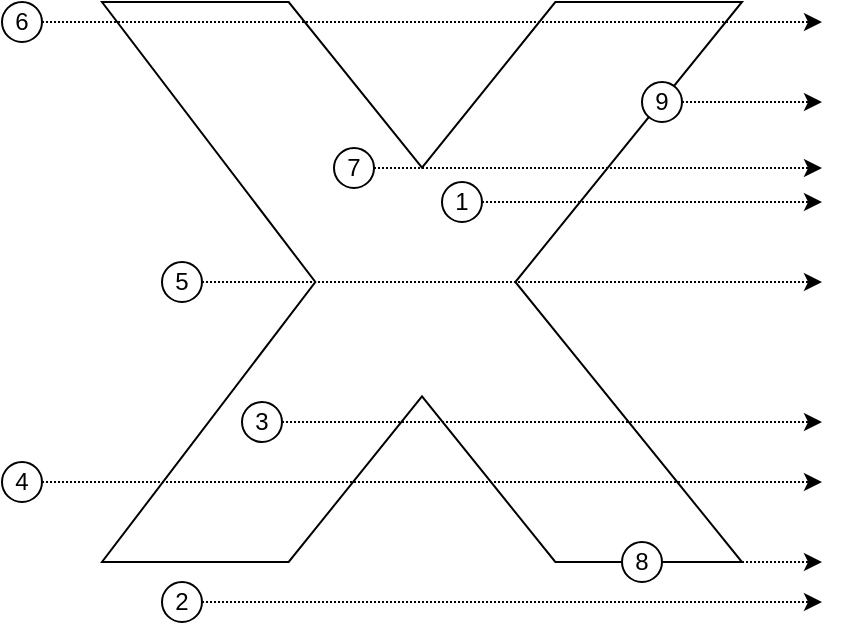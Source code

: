 <mxfile version="14.6.6" type="device"><diagram id="ZXlf2o_UO-Lmz5sQ7jgY" name="Page-1"><mxGraphModel dx="687" dy="370" grid="1" gridSize="10" guides="1" tooltips="1" connect="1" arrows="1" fold="1" page="1" pageScale="1" pageWidth="1169" pageHeight="550" math="0" shadow="0"><root><mxCell id="0"/><mxCell id="1" parent="0"/><mxCell id="X6YSAp5f98XoS1UOEeHZ-3" value="" style="verticalLabelPosition=bottom;verticalAlign=top;html=1;shape=mxgraph.basic.x" vertex="1" parent="1"><mxGeometry x="440" y="120" width="320" height="280" as="geometry"/></mxCell><mxCell id="X6YSAp5f98XoS1UOEeHZ-4" value="" style="endArrow=classic;html=1;exitX=1;exitY=0.5;exitDx=0;exitDy=0;dashed=1;dashPattern=1 1;" edge="1" parent="1" source="X6YSAp5f98XoS1UOEeHZ-5"><mxGeometry width="50" height="50" relative="1" as="geometry"><mxPoint x="410" y="360" as="sourcePoint"/><mxPoint x="800" y="360" as="targetPoint"/></mxGeometry></mxCell><mxCell id="X6YSAp5f98XoS1UOEeHZ-5" value="4" style="ellipse;whiteSpace=wrap;html=1;" vertex="1" parent="1"><mxGeometry x="390" y="350" width="20" height="20" as="geometry"/></mxCell><mxCell id="X6YSAp5f98XoS1UOEeHZ-6" value="" style="endArrow=classic;html=1;exitX=1;exitY=0.5;exitDx=0;exitDy=0;dashed=1;dashPattern=1 1;" edge="1" parent="1" source="X6YSAp5f98XoS1UOEeHZ-7"><mxGeometry width="50" height="50" relative="1" as="geometry"><mxPoint x="430" y="320" as="sourcePoint"/><mxPoint x="800" y="330" as="targetPoint"/></mxGeometry></mxCell><mxCell id="X6YSAp5f98XoS1UOEeHZ-7" value="3" style="ellipse;whiteSpace=wrap;html=1;" vertex="1" parent="1"><mxGeometry x="510" y="320" width="20" height="20" as="geometry"/></mxCell><mxCell id="X6YSAp5f98XoS1UOEeHZ-9" value="" style="endArrow=classic;html=1;exitX=1;exitY=0.5;exitDx=0;exitDy=0;dashed=1;dashPattern=1 1;" edge="1" parent="1" source="X6YSAp5f98XoS1UOEeHZ-10"><mxGeometry width="50" height="50" relative="1" as="geometry"><mxPoint x="490" y="420" as="sourcePoint"/><mxPoint x="800" y="420" as="targetPoint"/></mxGeometry></mxCell><mxCell id="X6YSAp5f98XoS1UOEeHZ-10" value="2" style="ellipse;whiteSpace=wrap;html=1;" vertex="1" parent="1"><mxGeometry x="470" y="410" width="20" height="20" as="geometry"/></mxCell><mxCell id="X6YSAp5f98XoS1UOEeHZ-11" value="" style="endArrow=classic;html=1;exitX=1;exitY=0.5;exitDx=0;exitDy=0;dashed=1;dashPattern=1 1;" edge="1" parent="1" source="X6YSAp5f98XoS1UOEeHZ-12"><mxGeometry width="50" height="50" relative="1" as="geometry"><mxPoint x="490" y="260" as="sourcePoint"/><mxPoint x="800" y="260" as="targetPoint"/></mxGeometry></mxCell><mxCell id="X6YSAp5f98XoS1UOEeHZ-12" value="5" style="ellipse;whiteSpace=wrap;html=1;" vertex="1" parent="1"><mxGeometry x="470" y="250" width="20" height="20" as="geometry"/></mxCell><mxCell id="X6YSAp5f98XoS1UOEeHZ-13" value="" style="endArrow=classic;html=1;exitX=1;exitY=0.5;exitDx=0;exitDy=0;dashed=1;dashPattern=1 1;" edge="1" parent="1" source="X6YSAp5f98XoS1UOEeHZ-14"><mxGeometry width="50" height="50" relative="1" as="geometry"><mxPoint x="390" y="120" as="sourcePoint"/><mxPoint x="800" y="400" as="targetPoint"/></mxGeometry></mxCell><mxCell id="X6YSAp5f98XoS1UOEeHZ-14" value="8" style="ellipse;whiteSpace=wrap;html=1;" vertex="1" parent="1"><mxGeometry x="700" y="390" width="20" height="20" as="geometry"/></mxCell><mxCell id="X6YSAp5f98XoS1UOEeHZ-15" value="" style="endArrow=classic;html=1;exitX=1;exitY=0.5;exitDx=0;exitDy=0;dashed=1;dashPattern=1 1;" edge="1" parent="1" source="X6YSAp5f98XoS1UOEeHZ-16"><mxGeometry width="50" height="50" relative="1" as="geometry"><mxPoint x="630" y="220" as="sourcePoint"/><mxPoint x="800" y="220" as="targetPoint"/></mxGeometry></mxCell><mxCell id="X6YSAp5f98XoS1UOEeHZ-16" value="1" style="ellipse;whiteSpace=wrap;html=1;" vertex="1" parent="1"><mxGeometry x="610" y="210" width="20" height="20" as="geometry"/></mxCell><mxCell id="X6YSAp5f98XoS1UOEeHZ-17" value="" style="endArrow=classic;html=1;exitX=1;exitY=0.5;exitDx=0;exitDy=0;dashed=1;dashPattern=1 1;" edge="1" parent="1" source="X6YSAp5f98XoS1UOEeHZ-18"><mxGeometry width="50" height="50" relative="1" as="geometry"><mxPoint x="576" y="206" as="sourcePoint"/><mxPoint x="800" y="203" as="targetPoint"/></mxGeometry></mxCell><mxCell id="X6YSAp5f98XoS1UOEeHZ-18" value="7" style="ellipse;whiteSpace=wrap;html=1;" vertex="1" parent="1"><mxGeometry x="556" y="193" width="20" height="20" as="geometry"/></mxCell><mxCell id="X6YSAp5f98XoS1UOEeHZ-19" value="" style="endArrow=classic;html=1;exitX=1;exitY=0.5;exitDx=0;exitDy=0;dashed=1;dashPattern=1 1;" edge="1" parent="1" source="X6YSAp5f98XoS1UOEeHZ-20"><mxGeometry width="50" height="50" relative="1" as="geometry"><mxPoint x="400" y="130" as="sourcePoint"/><mxPoint x="800" y="130" as="targetPoint"/></mxGeometry></mxCell><mxCell id="X6YSAp5f98XoS1UOEeHZ-20" value="6" style="ellipse;whiteSpace=wrap;html=1;" vertex="1" parent="1"><mxGeometry x="390" y="120" width="20" height="20" as="geometry"/></mxCell><mxCell id="X6YSAp5f98XoS1UOEeHZ-21" value="" style="endArrow=classic;html=1;exitX=1;exitY=0.5;exitDx=0;exitDy=0;dashed=1;dashPattern=1 1;" edge="1" parent="1" source="X6YSAp5f98XoS1UOEeHZ-22"><mxGeometry width="50" height="50" relative="1" as="geometry"><mxPoint x="720" y="170" as="sourcePoint"/><mxPoint x="800" y="170" as="targetPoint"/></mxGeometry></mxCell><mxCell id="X6YSAp5f98XoS1UOEeHZ-22" value="9" style="ellipse;whiteSpace=wrap;html=1;" vertex="1" parent="1"><mxGeometry x="710" y="160" width="20" height="20" as="geometry"/></mxCell></root></mxGraphModel></diagram></mxfile>